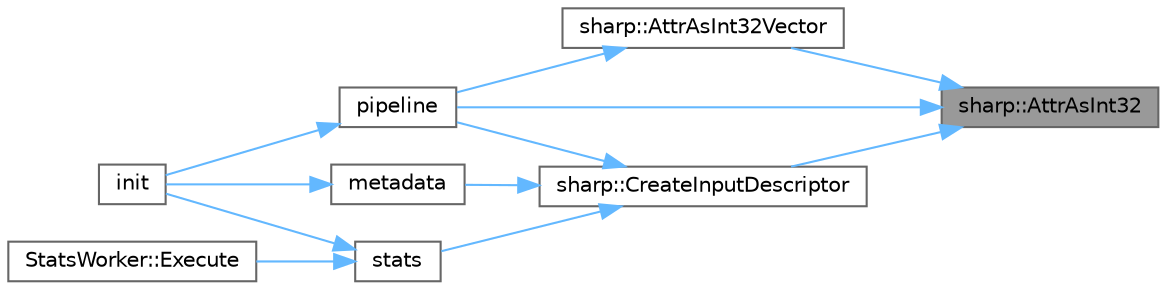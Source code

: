 digraph "sharp::AttrAsInt32"
{
 // LATEX_PDF_SIZE
  bgcolor="transparent";
  edge [fontname=Helvetica,fontsize=10,labelfontname=Helvetica,labelfontsize=10];
  node [fontname=Helvetica,fontsize=10,shape=box,height=0.2,width=0.4];
  rankdir="RL";
  Node1 [id="Node000001",label="sharp::AttrAsInt32",height=0.2,width=0.4,color="gray40", fillcolor="grey60", style="filled", fontcolor="black",tooltip=" "];
  Node1 -> Node2 [id="edge1_Node000001_Node000002",dir="back",color="steelblue1",style="solid",tooltip=" "];
  Node2 [id="Node000002",label="sharp::AttrAsInt32Vector",height=0.2,width=0.4,color="grey40", fillcolor="white", style="filled",URL="$namespacesharp.html#a730218392f181f720b76a81453720f32",tooltip=" "];
  Node2 -> Node3 [id="edge2_Node000002_Node000003",dir="back",color="steelblue1",style="solid",tooltip=" "];
  Node3 [id="Node000003",label="pipeline",height=0.2,width=0.4,color="grey40", fillcolor="white", style="filled",URL="$pipeline_8cc.html#a219a66c8cf101fc8c26a5c86edd940f4",tooltip=" "];
  Node3 -> Node4 [id="edge3_Node000003_Node000004",dir="back",color="steelblue1",style="solid",tooltip=" "];
  Node4 [id="Node000004",label="init",height=0.2,width=0.4,color="grey40", fillcolor="white", style="filled",URL="$sharp_8cc.html#adb8d15b3cfb5d1285f3f5505d7659610",tooltip=" "];
  Node1 -> Node5 [id="edge4_Node000001_Node000005",dir="back",color="steelblue1",style="solid",tooltip=" "];
  Node5 [id="Node000005",label="sharp::CreateInputDescriptor",height=0.2,width=0.4,color="grey40", fillcolor="white", style="filled",URL="$namespacesharp.html#a3f2ac7b69894ff11334c3fbf41aa0647",tooltip=" "];
  Node5 -> Node6 [id="edge5_Node000005_Node000006",dir="back",color="steelblue1",style="solid",tooltip=" "];
  Node6 [id="Node000006",label="metadata",height=0.2,width=0.4,color="grey40", fillcolor="white", style="filled",URL="$metadata_8cc.html#a41e79ba10edda86ca157a10e16c667f0",tooltip=" "];
  Node6 -> Node4 [id="edge6_Node000006_Node000004",dir="back",color="steelblue1",style="solid",tooltip=" "];
  Node5 -> Node3 [id="edge7_Node000005_Node000003",dir="back",color="steelblue1",style="solid",tooltip=" "];
  Node5 -> Node7 [id="edge8_Node000005_Node000007",dir="back",color="steelblue1",style="solid",tooltip=" "];
  Node7 [id="Node000007",label="stats",height=0.2,width=0.4,color="grey40", fillcolor="white", style="filled",URL="$stats_8cc.html#ab981ca1894aa565c428ab273a3e95db2",tooltip=" "];
  Node7 -> Node8 [id="edge9_Node000007_Node000008",dir="back",color="steelblue1",style="solid",tooltip=" "];
  Node8 [id="Node000008",label="StatsWorker::Execute",height=0.2,width=0.4,color="grey40", fillcolor="white", style="filled",URL="$class_stats_worker.html#a769dc2ba398a78ac0692d0b815ecd253",tooltip=" "];
  Node7 -> Node4 [id="edge10_Node000007_Node000004",dir="back",color="steelblue1",style="solid",tooltip=" "];
  Node1 -> Node3 [id="edge11_Node000001_Node000003",dir="back",color="steelblue1",style="solid",tooltip=" "];
}
